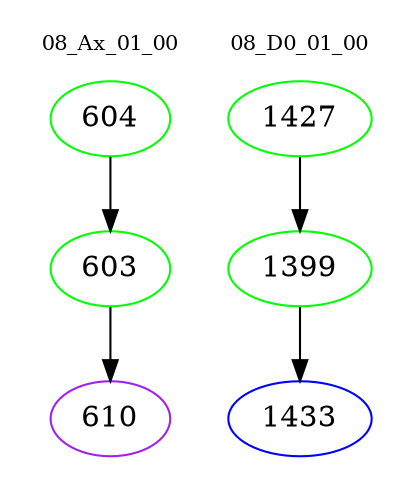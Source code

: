 digraph{
subgraph cluster_0 {
color = white
label = "08_Ax_01_00";
fontsize=10;
T0_604 [label="604", color="green"]
T0_604 -> T0_603 [color="black"]
T0_603 [label="603", color="green"]
T0_603 -> T0_610 [color="black"]
T0_610 [label="610", color="purple"]
}
subgraph cluster_1 {
color = white
label = "08_D0_01_00";
fontsize=10;
T1_1427 [label="1427", color="green"]
T1_1427 -> T1_1399 [color="black"]
T1_1399 [label="1399", color="green"]
T1_1399 -> T1_1433 [color="black"]
T1_1433 [label="1433", color="blue"]
}
}
